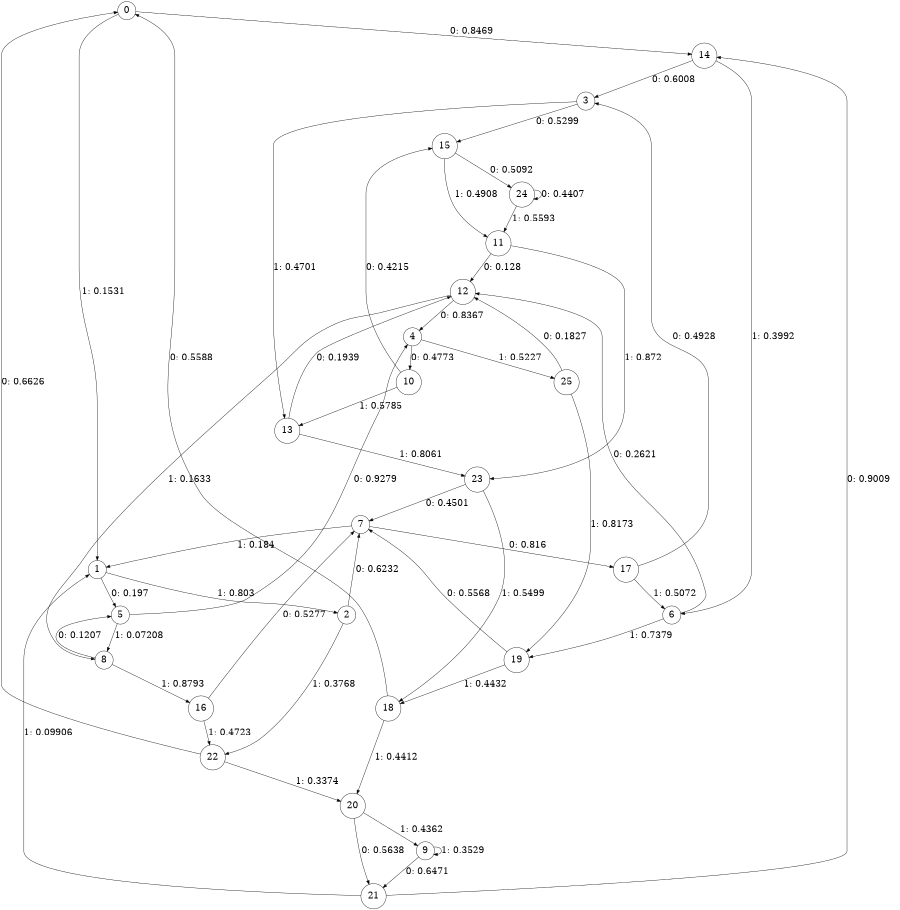 digraph "ch10randomL5" {
size = "6,8.5";
ratio = "fill";
node [shape = circle];
node [fontsize = 24];
edge [fontsize = 24];
0 -> 14 [label = "0: 0.8469   "];
0 -> 1 [label = "1: 0.1531   "];
1 -> 5 [label = "0: 0.197    "];
1 -> 2 [label = "1: 0.803    "];
2 -> 7 [label = "0: 0.6232   "];
2 -> 22 [label = "1: 0.3768   "];
3 -> 15 [label = "0: 0.5299   "];
3 -> 13 [label = "1: 0.4701   "];
4 -> 10 [label = "0: 0.4773   "];
4 -> 25 [label = "1: 0.5227   "];
5 -> 4 [label = "0: 0.9279   "];
5 -> 8 [label = "1: 0.07208  "];
6 -> 12 [label = "0: 0.2621   "];
6 -> 19 [label = "1: 0.7379   "];
7 -> 17 [label = "0: 0.816    "];
7 -> 1 [label = "1: 0.184    "];
8 -> 5 [label = "0: 0.1207   "];
8 -> 16 [label = "1: 0.8793   "];
9 -> 21 [label = "0: 0.6471   "];
9 -> 9 [label = "1: 0.3529   "];
10 -> 15 [label = "0: 0.4215   "];
10 -> 13 [label = "1: 0.5785   "];
11 -> 12 [label = "0: 0.128    "];
11 -> 23 [label = "1: 0.872    "];
12 -> 4 [label = "0: 0.8367   "];
12 -> 8 [label = "1: 0.1633   "];
13 -> 12 [label = "0: 0.1939   "];
13 -> 23 [label = "1: 0.8061   "];
14 -> 3 [label = "0: 0.6008   "];
14 -> 6 [label = "1: 0.3992   "];
15 -> 24 [label = "0: 0.5092   "];
15 -> 11 [label = "1: 0.4908   "];
16 -> 7 [label = "0: 0.5277   "];
16 -> 22 [label = "1: 0.4723   "];
17 -> 3 [label = "0: 0.4928   "];
17 -> 6 [label = "1: 0.5072   "];
18 -> 0 [label = "0: 0.5588   "];
18 -> 20 [label = "1: 0.4412   "];
19 -> 7 [label = "0: 0.5568   "];
19 -> 18 [label = "1: 0.4432   "];
20 -> 21 [label = "0: 0.5638   "];
20 -> 9 [label = "1: 0.4362   "];
21 -> 14 [label = "0: 0.9009   "];
21 -> 1 [label = "1: 0.09906  "];
22 -> 0 [label = "0: 0.6626   "];
22 -> 20 [label = "1: 0.3374   "];
23 -> 7 [label = "0: 0.4501   "];
23 -> 18 [label = "1: 0.5499   "];
24 -> 24 [label = "0: 0.4407   "];
24 -> 11 [label = "1: 0.5593   "];
25 -> 12 [label = "0: 0.1827   "];
25 -> 19 [label = "1: 0.8173   "];
}